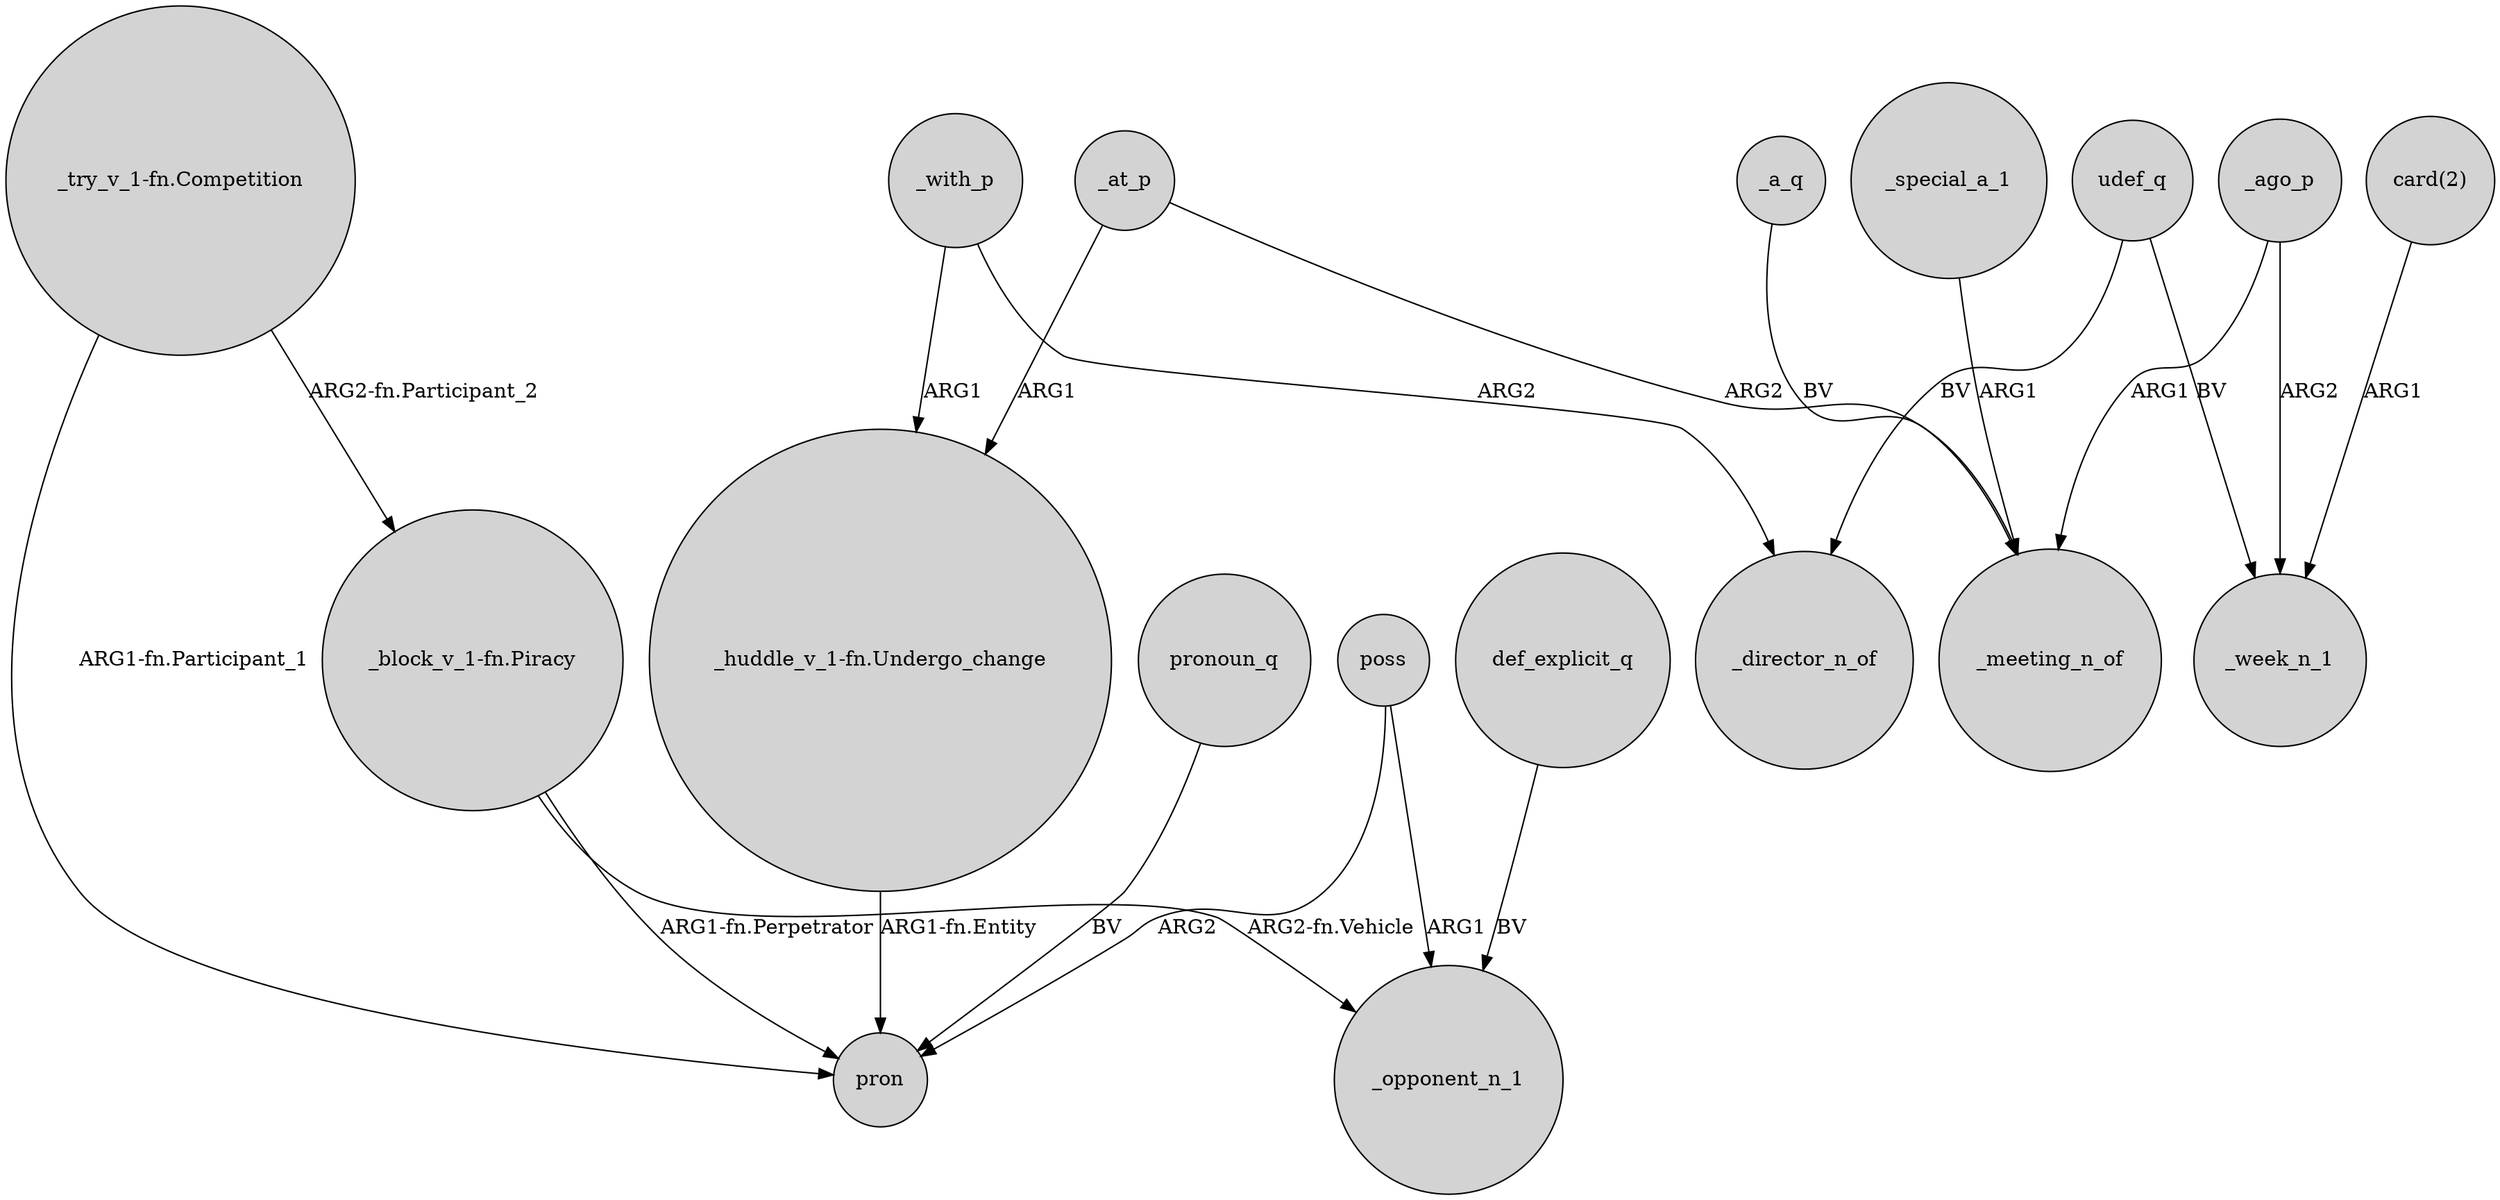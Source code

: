 digraph {
	node [shape=circle style=filled]
	udef_q -> _director_n_of [label=BV]
	_with_p -> "_huddle_v_1-fn.Undergo_change" [label=ARG1]
	"_try_v_1-fn.Competition" -> pron [label="ARG1-fn.Participant_1"]
	_at_p -> "_huddle_v_1-fn.Undergo_change" [label=ARG1]
	"_huddle_v_1-fn.Undergo_change" -> pron [label="ARG1-fn.Entity"]
	"_try_v_1-fn.Competition" -> "_block_v_1-fn.Piracy" [label="ARG2-fn.Participant_2"]
	poss -> _opponent_n_1 [label=ARG1]
	"_block_v_1-fn.Piracy" -> pron [label="ARG1-fn.Perpetrator"]
	pronoun_q -> pron [label=BV]
	udef_q -> _week_n_1 [label=BV]
	def_explicit_q -> _opponent_n_1 [label=BV]
	poss -> pron [label=ARG2]
	_a_q -> _meeting_n_of [label=BV]
	"_block_v_1-fn.Piracy" -> _opponent_n_1 [label="ARG2-fn.Vehicle"]
	_with_p -> _director_n_of [label=ARG2]
	_ago_p -> _meeting_n_of [label=ARG1]
	_special_a_1 -> _meeting_n_of [label=ARG1]
	_at_p -> _meeting_n_of [label=ARG2]
	"card(2)" -> _week_n_1 [label=ARG1]
	_ago_p -> _week_n_1 [label=ARG2]
}
